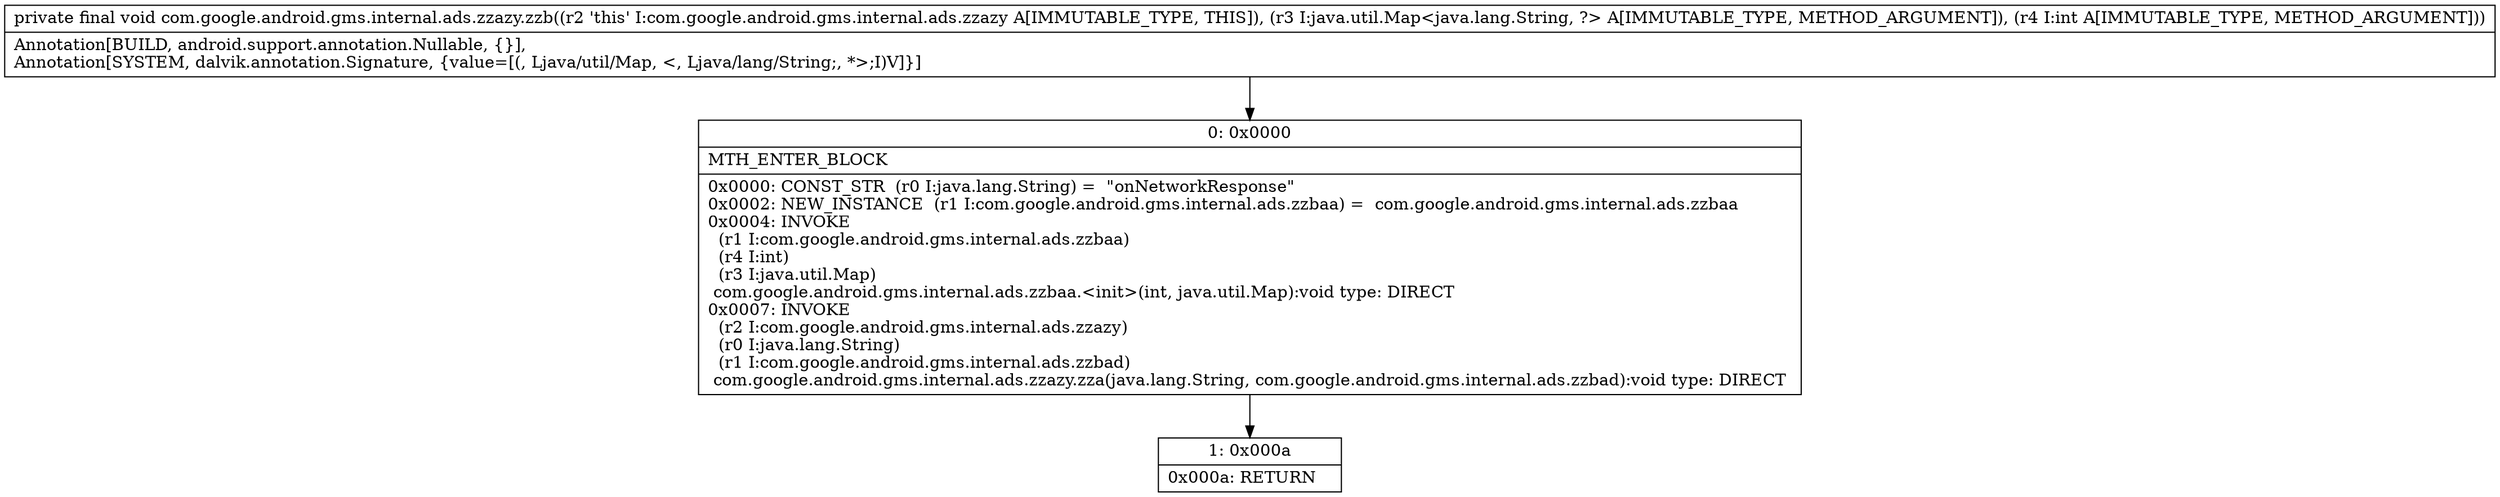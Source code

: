 digraph "CFG forcom.google.android.gms.internal.ads.zzazy.zzb(Ljava\/util\/Map;I)V" {
Node_0 [shape=record,label="{0\:\ 0x0000|MTH_ENTER_BLOCK\l|0x0000: CONST_STR  (r0 I:java.lang.String) =  \"onNetworkResponse\" \l0x0002: NEW_INSTANCE  (r1 I:com.google.android.gms.internal.ads.zzbaa) =  com.google.android.gms.internal.ads.zzbaa \l0x0004: INVOKE  \l  (r1 I:com.google.android.gms.internal.ads.zzbaa)\l  (r4 I:int)\l  (r3 I:java.util.Map)\l com.google.android.gms.internal.ads.zzbaa.\<init\>(int, java.util.Map):void type: DIRECT \l0x0007: INVOKE  \l  (r2 I:com.google.android.gms.internal.ads.zzazy)\l  (r0 I:java.lang.String)\l  (r1 I:com.google.android.gms.internal.ads.zzbad)\l com.google.android.gms.internal.ads.zzazy.zza(java.lang.String, com.google.android.gms.internal.ads.zzbad):void type: DIRECT \l}"];
Node_1 [shape=record,label="{1\:\ 0x000a|0x000a: RETURN   \l}"];
MethodNode[shape=record,label="{private final void com.google.android.gms.internal.ads.zzazy.zzb((r2 'this' I:com.google.android.gms.internal.ads.zzazy A[IMMUTABLE_TYPE, THIS]), (r3 I:java.util.Map\<java.lang.String, ?\> A[IMMUTABLE_TYPE, METHOD_ARGUMENT]), (r4 I:int A[IMMUTABLE_TYPE, METHOD_ARGUMENT]))  | Annotation[BUILD, android.support.annotation.Nullable, \{\}], \lAnnotation[SYSTEM, dalvik.annotation.Signature, \{value=[(, Ljava\/util\/Map, \<, Ljava\/lang\/String;, *\>;I)V]\}]\l}"];
MethodNode -> Node_0;
Node_0 -> Node_1;
}

